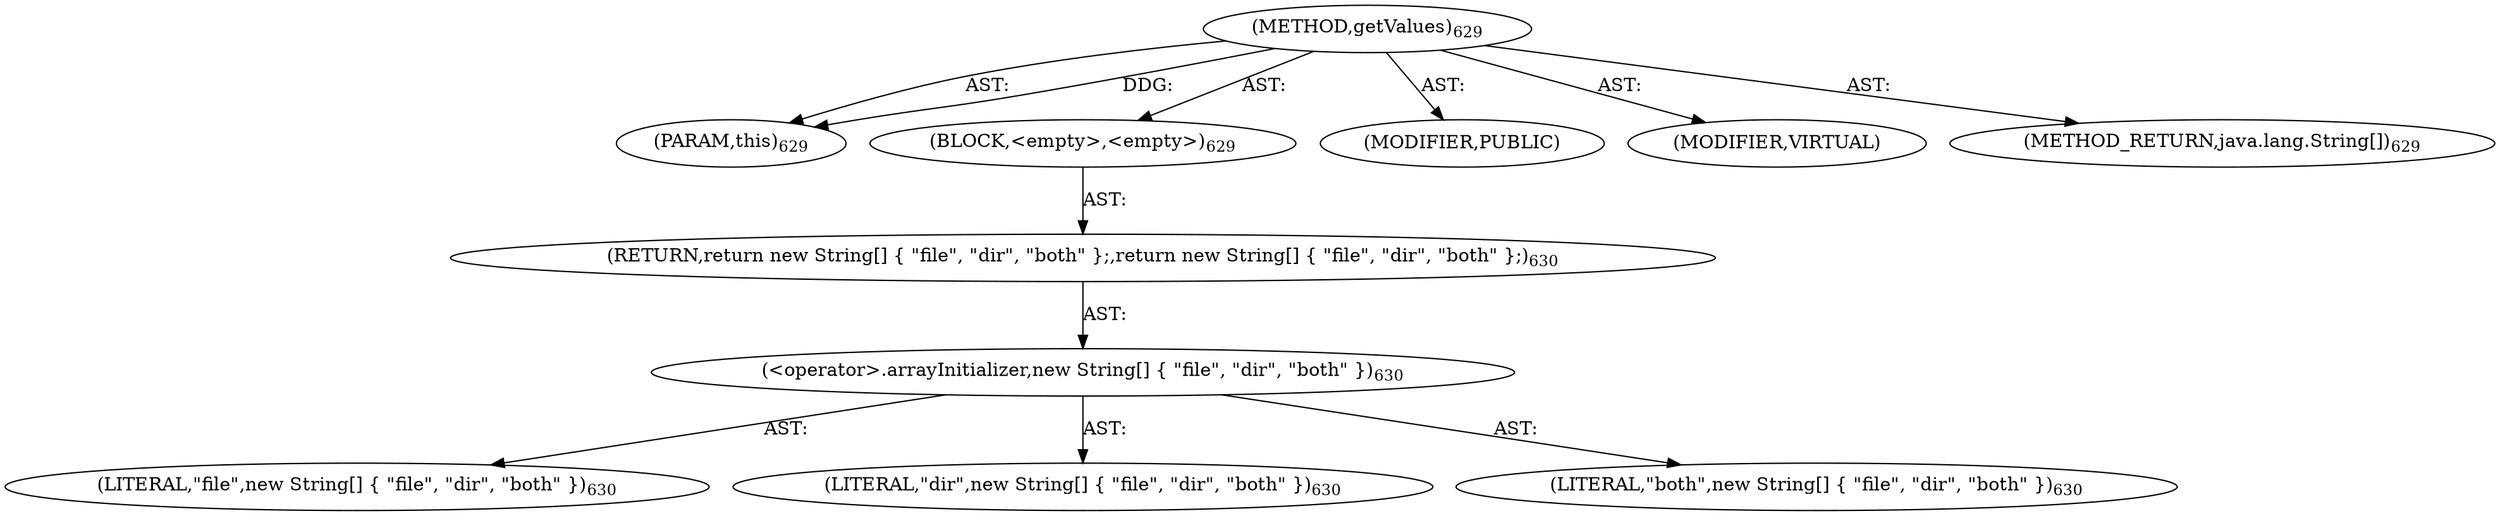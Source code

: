 digraph "getValues" {  
"111669149718" [label = <(METHOD,getValues)<SUB>629</SUB>> ]
"115964117038" [label = <(PARAM,this)<SUB>629</SUB>> ]
"25769803866" [label = <(BLOCK,&lt;empty&gt;,&lt;empty&gt;)<SUB>629</SUB>> ]
"146028888073" [label = <(RETURN,return new String[] { &quot;file&quot;, &quot;dir&quot;, &quot;both&quot; };,return new String[] { &quot;file&quot;, &quot;dir&quot;, &quot;both&quot; };)<SUB>630</SUB>> ]
"30064771598" [label = <(&lt;operator&gt;.arrayInitializer,new String[] { &quot;file&quot;, &quot;dir&quot;, &quot;both&quot; })<SUB>630</SUB>> ]
"90194313311" [label = <(LITERAL,&quot;file&quot;,new String[] { &quot;file&quot;, &quot;dir&quot;, &quot;both&quot; })<SUB>630</SUB>> ]
"90194313312" [label = <(LITERAL,&quot;dir&quot;,new String[] { &quot;file&quot;, &quot;dir&quot;, &quot;both&quot; })<SUB>630</SUB>> ]
"90194313313" [label = <(LITERAL,&quot;both&quot;,new String[] { &quot;file&quot;, &quot;dir&quot;, &quot;both&quot; })<SUB>630</SUB>> ]
"133143986236" [label = <(MODIFIER,PUBLIC)> ]
"133143986237" [label = <(MODIFIER,VIRTUAL)> ]
"128849018902" [label = <(METHOD_RETURN,java.lang.String[])<SUB>629</SUB>> ]
  "111669149718" -> "115964117038"  [ label = "AST: "] 
  "111669149718" -> "25769803866"  [ label = "AST: "] 
  "111669149718" -> "133143986236"  [ label = "AST: "] 
  "111669149718" -> "133143986237"  [ label = "AST: "] 
  "111669149718" -> "128849018902"  [ label = "AST: "] 
  "25769803866" -> "146028888073"  [ label = "AST: "] 
  "146028888073" -> "30064771598"  [ label = "AST: "] 
  "30064771598" -> "90194313311"  [ label = "AST: "] 
  "30064771598" -> "90194313312"  [ label = "AST: "] 
  "30064771598" -> "90194313313"  [ label = "AST: "] 
  "111669149718" -> "115964117038"  [ label = "DDG: "] 
}
